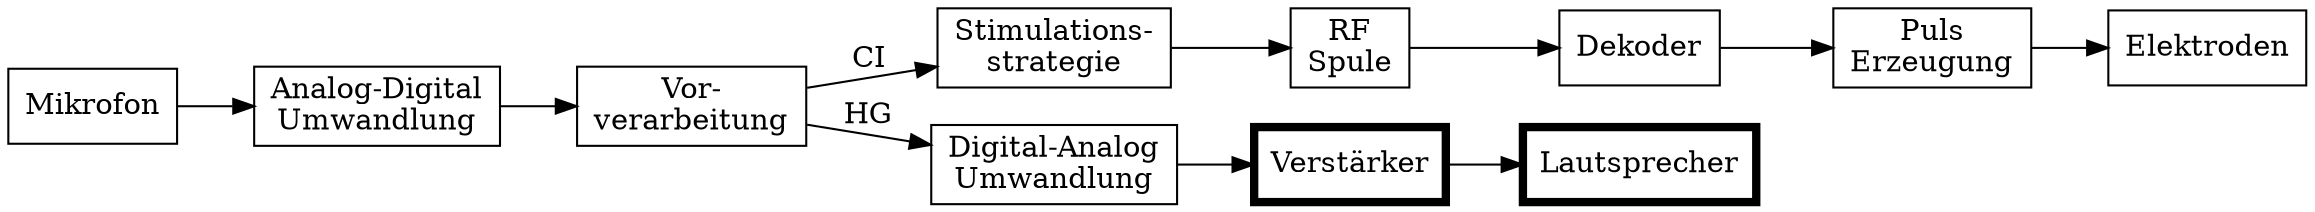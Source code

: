 digraph G
    {rankdir = LR node [shape=box]; 
    A [label="Mikrofon"];
    B [label="Analog-Digital\nUmwandlung"]
    C [label="Vor-\nverarbeitung"];
    D [label="Stimulations-\nstrategie"];
    E [label="RF\nSpule"];
    F [label="Dekoder"];
    G [label="Puls\nErzeugung"];
    H [label="Elektroden"];
    I [label="Digital-Analog\nUmwandlung"]
    J [label="Verstärker", penwidth=4]
    K [label="Lautsprecher", penwidth=4]
    A -> B; 
    B -> C; 
    C -> D[ label="CI" ]; 
    D -> E; 
    E -> F;
    F -> G;
    G -> H;
    C -> I[ label="HG" ];
    I -> J;
    J -> K;}